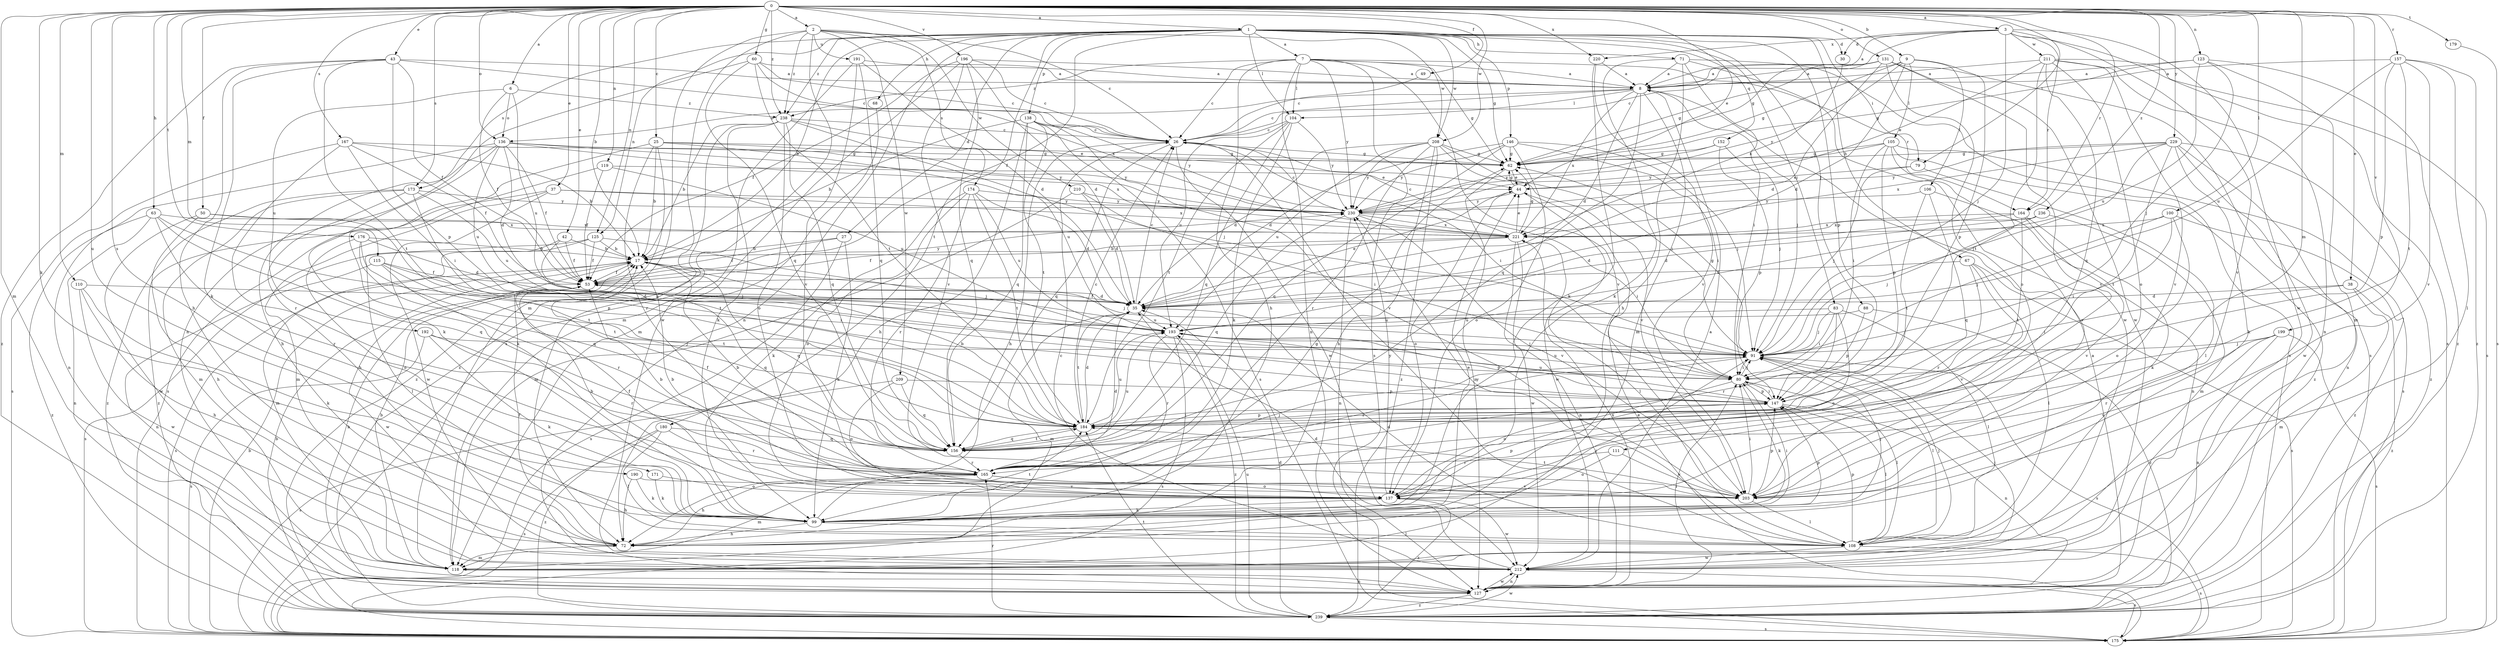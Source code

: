 strict digraph  {
0;
1;
2;
3;
6;
7;
8;
9;
17;
25;
26;
27;
30;
35;
37;
38;
42;
43;
44;
49;
50;
53;
60;
62;
63;
67;
68;
71;
72;
79;
80;
83;
88;
91;
99;
100;
104;
105;
106;
108;
110;
111;
115;
118;
119;
123;
125;
127;
131;
136;
137;
138;
146;
147;
152;
156;
157;
164;
165;
167;
171;
173;
174;
175;
176;
179;
180;
184;
190;
191;
192;
193;
196;
199;
203;
208;
209;
210;
211;
212;
220;
221;
229;
230;
236;
238;
239;
0 -> 1  [label=a];
0 -> 2  [label=a];
0 -> 3  [label=a];
0 -> 6  [label=a];
0 -> 9  [label=b];
0 -> 17  [label=b];
0 -> 25  [label=c];
0 -> 37  [label=e];
0 -> 38  [label=e];
0 -> 42  [label=e];
0 -> 43  [label=e];
0 -> 44  [label=e];
0 -> 49  [label=f];
0 -> 50  [label=f];
0 -> 60  [label=g];
0 -> 63  [label=h];
0 -> 79  [label=i];
0 -> 99  [label=k];
0 -> 100  [label=l];
0 -> 110  [label=m];
0 -> 111  [label=m];
0 -> 115  [label=m];
0 -> 118  [label=m];
0 -> 119  [label=n];
0 -> 123  [label=n];
0 -> 125  [label=n];
0 -> 131  [label=o];
0 -> 136  [label=o];
0 -> 157  [label=r];
0 -> 164  [label=r];
0 -> 167  [label=s];
0 -> 171  [label=s];
0 -> 173  [label=s];
0 -> 176  [label=t];
0 -> 179  [label=t];
0 -> 190  [label=u];
0 -> 196  [label=v];
0 -> 199  [label=v];
0 -> 208  [label=w];
0 -> 220  [label=x];
0 -> 229  [label=y];
0 -> 236  [label=z];
0 -> 238  [label=z];
1 -> 7  [label=a];
1 -> 17  [label=b];
1 -> 27  [label=d];
1 -> 30  [label=d];
1 -> 53  [label=f];
1 -> 62  [label=g];
1 -> 67  [label=h];
1 -> 68  [label=h];
1 -> 71  [label=h];
1 -> 79  [label=i];
1 -> 83  [label=j];
1 -> 88  [label=j];
1 -> 104  [label=l];
1 -> 125  [label=n];
1 -> 127  [label=n];
1 -> 138  [label=p];
1 -> 146  [label=p];
1 -> 147  [label=p];
1 -> 152  [label=q];
1 -> 173  [label=s];
1 -> 180  [label=t];
1 -> 208  [label=w];
1 -> 238  [label=z];
2 -> 26  [label=c];
2 -> 72  [label=h];
2 -> 118  [label=m];
2 -> 174  [label=s];
2 -> 175  [label=s];
2 -> 191  [label=u];
2 -> 208  [label=w];
2 -> 209  [label=w];
2 -> 210  [label=w];
2 -> 238  [label=z];
3 -> 8  [label=a];
3 -> 30  [label=d];
3 -> 62  [label=g];
3 -> 91  [label=j];
3 -> 164  [label=r];
3 -> 175  [label=s];
3 -> 203  [label=v];
3 -> 211  [label=w];
3 -> 212  [label=w];
3 -> 220  [label=x];
6 -> 53  [label=f];
6 -> 136  [label=o];
6 -> 192  [label=u];
6 -> 193  [label=u];
6 -> 238  [label=z];
7 -> 8  [label=a];
7 -> 26  [label=c];
7 -> 62  [label=g];
7 -> 72  [label=h];
7 -> 104  [label=l];
7 -> 127  [label=n];
7 -> 164  [label=r];
7 -> 175  [label=s];
7 -> 203  [label=v];
7 -> 230  [label=y];
7 -> 238  [label=z];
8 -> 26  [label=c];
8 -> 35  [label=d];
8 -> 91  [label=j];
8 -> 104  [label=l];
8 -> 118  [label=m];
8 -> 136  [label=o];
8 -> 156  [label=q];
8 -> 221  [label=x];
9 -> 8  [label=a];
9 -> 35  [label=d];
9 -> 62  [label=g];
9 -> 105  [label=l];
9 -> 106  [label=l];
9 -> 147  [label=p];
9 -> 230  [label=y];
17 -> 53  [label=f];
17 -> 91  [label=j];
17 -> 156  [label=q];
17 -> 175  [label=s];
25 -> 17  [label=b];
25 -> 62  [label=g];
25 -> 165  [label=r];
25 -> 175  [label=s];
25 -> 193  [label=u];
25 -> 230  [label=y];
25 -> 239  [label=z];
26 -> 62  [label=g];
26 -> 72  [label=h];
26 -> 80  [label=i];
26 -> 108  [label=l];
26 -> 156  [label=q];
26 -> 212  [label=w];
27 -> 17  [label=b];
27 -> 53  [label=f];
27 -> 99  [label=k];
27 -> 175  [label=s];
30 -> 221  [label=x];
35 -> 26  [label=c];
35 -> 44  [label=e];
35 -> 53  [label=f];
35 -> 118  [label=m];
35 -> 184  [label=t];
35 -> 193  [label=u];
37 -> 118  [label=m];
37 -> 212  [label=w];
37 -> 221  [label=x];
37 -> 230  [label=y];
37 -> 239  [label=z];
38 -> 35  [label=d];
38 -> 80  [label=i];
38 -> 118  [label=m];
38 -> 239  [label=z];
42 -> 17  [label=b];
42 -> 53  [label=f];
42 -> 91  [label=j];
42 -> 108  [label=l];
43 -> 8  [label=a];
43 -> 26  [label=c];
43 -> 53  [label=f];
43 -> 72  [label=h];
43 -> 99  [label=k];
43 -> 147  [label=p];
43 -> 184  [label=t];
43 -> 239  [label=z];
44 -> 62  [label=g];
44 -> 137  [label=o];
44 -> 212  [label=w];
44 -> 230  [label=y];
49 -> 26  [label=c];
50 -> 72  [label=h];
50 -> 184  [label=t];
50 -> 212  [label=w];
50 -> 221  [label=x];
53 -> 35  [label=d];
53 -> 156  [label=q];
53 -> 212  [label=w];
53 -> 230  [label=y];
60 -> 8  [label=a];
60 -> 26  [label=c];
60 -> 127  [label=n];
60 -> 156  [label=q];
60 -> 184  [label=t];
60 -> 221  [label=x];
62 -> 44  [label=e];
62 -> 127  [label=n];
63 -> 127  [label=n];
63 -> 147  [label=p];
63 -> 156  [label=q];
63 -> 165  [label=r];
63 -> 221  [label=x];
63 -> 239  [label=z];
67 -> 53  [label=f];
67 -> 108  [label=l];
67 -> 165  [label=r];
67 -> 175  [label=s];
67 -> 203  [label=v];
68 -> 118  [label=m];
71 -> 8  [label=a];
71 -> 72  [label=h];
71 -> 80  [label=i];
71 -> 99  [label=k];
71 -> 175  [label=s];
71 -> 212  [label=w];
72 -> 44  [label=e];
72 -> 53  [label=f];
72 -> 91  [label=j];
72 -> 118  [label=m];
79 -> 44  [label=e];
79 -> 91  [label=j];
79 -> 108  [label=l];
80 -> 91  [label=j];
80 -> 99  [label=k];
80 -> 108  [label=l];
80 -> 137  [label=o];
80 -> 147  [label=p];
80 -> 193  [label=u];
83 -> 80  [label=i];
83 -> 91  [label=j];
83 -> 108  [label=l];
83 -> 137  [label=o];
83 -> 165  [label=r];
83 -> 193  [label=u];
88 -> 147  [label=p];
88 -> 193  [label=u];
88 -> 239  [label=z];
91 -> 62  [label=g];
91 -> 80  [label=i];
91 -> 108  [label=l];
91 -> 165  [label=r];
91 -> 175  [label=s];
99 -> 17  [label=b];
99 -> 62  [label=g];
99 -> 72  [label=h];
99 -> 80  [label=i];
99 -> 91  [label=j];
99 -> 108  [label=l];
99 -> 147  [label=p];
99 -> 184  [label=t];
100 -> 80  [label=i];
100 -> 91  [label=j];
100 -> 137  [label=o];
100 -> 221  [label=x];
100 -> 239  [label=z];
104 -> 26  [label=c];
104 -> 99  [label=k];
104 -> 156  [label=q];
104 -> 184  [label=t];
104 -> 193  [label=u];
104 -> 230  [label=y];
105 -> 62  [label=g];
105 -> 80  [label=i];
105 -> 147  [label=p];
105 -> 175  [label=s];
105 -> 203  [label=v];
105 -> 230  [label=y];
105 -> 239  [label=z];
106 -> 127  [label=n];
106 -> 156  [label=q];
106 -> 184  [label=t];
106 -> 230  [label=y];
108 -> 35  [label=d];
108 -> 91  [label=j];
108 -> 147  [label=p];
108 -> 175  [label=s];
108 -> 212  [label=w];
108 -> 230  [label=y];
110 -> 35  [label=d];
110 -> 72  [label=h];
110 -> 99  [label=k];
110 -> 212  [label=w];
111 -> 137  [label=o];
111 -> 165  [label=r];
111 -> 203  [label=v];
115 -> 53  [label=f];
115 -> 80  [label=i];
115 -> 127  [label=n];
115 -> 165  [label=r];
115 -> 184  [label=t];
118 -> 17  [label=b];
118 -> 127  [label=n];
119 -> 44  [label=e];
119 -> 53  [label=f];
119 -> 99  [label=k];
119 -> 193  [label=u];
123 -> 8  [label=a];
123 -> 62  [label=g];
123 -> 91  [label=j];
123 -> 118  [label=m];
123 -> 193  [label=u];
123 -> 239  [label=z];
125 -> 17  [label=b];
125 -> 53  [label=f];
125 -> 91  [label=j];
125 -> 118  [label=m];
125 -> 175  [label=s];
127 -> 17  [label=b];
127 -> 80  [label=i];
127 -> 212  [label=w];
127 -> 221  [label=x];
127 -> 239  [label=z];
131 -> 8  [label=a];
131 -> 26  [label=c];
131 -> 35  [label=d];
131 -> 62  [label=g];
131 -> 137  [label=o];
131 -> 175  [label=s];
131 -> 203  [label=v];
131 -> 212  [label=w];
136 -> 35  [label=d];
136 -> 53  [label=f];
136 -> 62  [label=g];
136 -> 72  [label=h];
136 -> 99  [label=k];
136 -> 127  [label=n];
136 -> 193  [label=u];
136 -> 221  [label=x];
136 -> 230  [label=y];
137 -> 17  [label=b];
137 -> 53  [label=f];
137 -> 99  [label=k];
137 -> 147  [label=p];
137 -> 212  [label=w];
137 -> 230  [label=y];
137 -> 239  [label=z];
138 -> 17  [label=b];
138 -> 26  [label=c];
138 -> 72  [label=h];
138 -> 156  [label=q];
138 -> 175  [label=s];
138 -> 184  [label=t];
138 -> 203  [label=v];
138 -> 230  [label=y];
146 -> 35  [label=d];
146 -> 62  [label=g];
146 -> 80  [label=i];
146 -> 91  [label=j];
146 -> 137  [label=o];
146 -> 156  [label=q];
146 -> 230  [label=y];
147 -> 80  [label=i];
147 -> 108  [label=l];
147 -> 127  [label=n];
147 -> 184  [label=t];
147 -> 193  [label=u];
152 -> 62  [label=g];
152 -> 91  [label=j];
152 -> 147  [label=p];
152 -> 230  [label=y];
156 -> 53  [label=f];
156 -> 165  [label=r];
156 -> 184  [label=t];
156 -> 193  [label=u];
157 -> 8  [label=a];
157 -> 108  [label=l];
157 -> 147  [label=p];
157 -> 184  [label=t];
157 -> 193  [label=u];
157 -> 203  [label=v];
157 -> 239  [label=z];
164 -> 35  [label=d];
164 -> 99  [label=k];
164 -> 184  [label=t];
164 -> 203  [label=v];
164 -> 221  [label=x];
165 -> 17  [label=b];
165 -> 35  [label=d];
165 -> 72  [label=h];
165 -> 91  [label=j];
165 -> 118  [label=m];
165 -> 137  [label=o];
165 -> 203  [label=v];
167 -> 17  [label=b];
167 -> 53  [label=f];
167 -> 62  [label=g];
167 -> 80  [label=i];
167 -> 165  [label=r];
167 -> 175  [label=s];
171 -> 99  [label=k];
171 -> 137  [label=o];
173 -> 72  [label=h];
173 -> 118  [label=m];
173 -> 184  [label=t];
173 -> 193  [label=u];
173 -> 230  [label=y];
173 -> 239  [label=z];
174 -> 35  [label=d];
174 -> 99  [label=k];
174 -> 137  [label=o];
174 -> 165  [label=r];
174 -> 184  [label=t];
174 -> 193  [label=u];
174 -> 230  [label=y];
175 -> 17  [label=b];
175 -> 44  [label=e];
176 -> 17  [label=b];
176 -> 35  [label=d];
176 -> 137  [label=o];
176 -> 156  [label=q];
176 -> 184  [label=t];
179 -> 175  [label=s];
180 -> 108  [label=l];
180 -> 156  [label=q];
180 -> 165  [label=r];
180 -> 175  [label=s];
180 -> 239  [label=z];
184 -> 17  [label=b];
184 -> 26  [label=c];
184 -> 35  [label=d];
184 -> 147  [label=p];
184 -> 156  [label=q];
184 -> 193  [label=u];
190 -> 72  [label=h];
190 -> 99  [label=k];
190 -> 203  [label=v];
191 -> 8  [label=a];
191 -> 35  [label=d];
191 -> 118  [label=m];
191 -> 156  [label=q];
191 -> 203  [label=v];
192 -> 91  [label=j];
192 -> 99  [label=k];
192 -> 165  [label=r];
192 -> 175  [label=s];
193 -> 91  [label=j];
193 -> 147  [label=p];
193 -> 165  [label=r];
193 -> 175  [label=s];
193 -> 239  [label=z];
196 -> 8  [label=a];
196 -> 26  [label=c];
196 -> 35  [label=d];
196 -> 53  [label=f];
196 -> 156  [label=q];
196 -> 203  [label=v];
196 -> 212  [label=w];
199 -> 91  [label=j];
199 -> 127  [label=n];
199 -> 165  [label=r];
199 -> 175  [label=s];
199 -> 203  [label=v];
203 -> 17  [label=b];
203 -> 80  [label=i];
203 -> 108  [label=l];
203 -> 147  [label=p];
203 -> 184  [label=t];
208 -> 35  [label=d];
208 -> 62  [label=g];
208 -> 72  [label=h];
208 -> 91  [label=j];
208 -> 165  [label=r];
208 -> 193  [label=u];
208 -> 203  [label=v];
208 -> 230  [label=y];
208 -> 239  [label=z];
209 -> 137  [label=o];
209 -> 147  [label=p];
209 -> 156  [label=q];
209 -> 175  [label=s];
210 -> 35  [label=d];
210 -> 80  [label=i];
210 -> 118  [label=m];
210 -> 230  [label=y];
211 -> 8  [label=a];
211 -> 44  [label=e];
211 -> 127  [label=n];
211 -> 137  [label=o];
211 -> 156  [label=q];
211 -> 175  [label=s];
211 -> 184  [label=t];
211 -> 203  [label=v];
212 -> 8  [label=a];
212 -> 26  [label=c];
212 -> 35  [label=d];
212 -> 91  [label=j];
212 -> 127  [label=n];
212 -> 175  [label=s];
220 -> 8  [label=a];
220 -> 99  [label=k];
220 -> 203  [label=v];
221 -> 17  [label=b];
221 -> 26  [label=c];
221 -> 44  [label=e];
221 -> 53  [label=f];
221 -> 62  [label=g];
221 -> 108  [label=l];
221 -> 127  [label=n];
221 -> 212  [label=w];
229 -> 62  [label=g];
229 -> 91  [label=j];
229 -> 99  [label=k];
229 -> 127  [label=n];
229 -> 184  [label=t];
229 -> 212  [label=w];
229 -> 221  [label=x];
229 -> 230  [label=y];
229 -> 239  [label=z];
230 -> 26  [label=c];
230 -> 80  [label=i];
230 -> 127  [label=n];
230 -> 156  [label=q];
230 -> 203  [label=v];
230 -> 221  [label=x];
236 -> 35  [label=d];
236 -> 91  [label=j];
236 -> 118  [label=m];
236 -> 221  [label=x];
238 -> 17  [label=b];
238 -> 26  [label=c];
238 -> 44  [label=e];
238 -> 91  [label=j];
238 -> 99  [label=k];
238 -> 137  [label=o];
238 -> 156  [label=q];
238 -> 239  [label=z];
239 -> 8  [label=a];
239 -> 17  [label=b];
239 -> 35  [label=d];
239 -> 165  [label=r];
239 -> 175  [label=s];
239 -> 184  [label=t];
239 -> 193  [label=u];
239 -> 212  [label=w];
}
